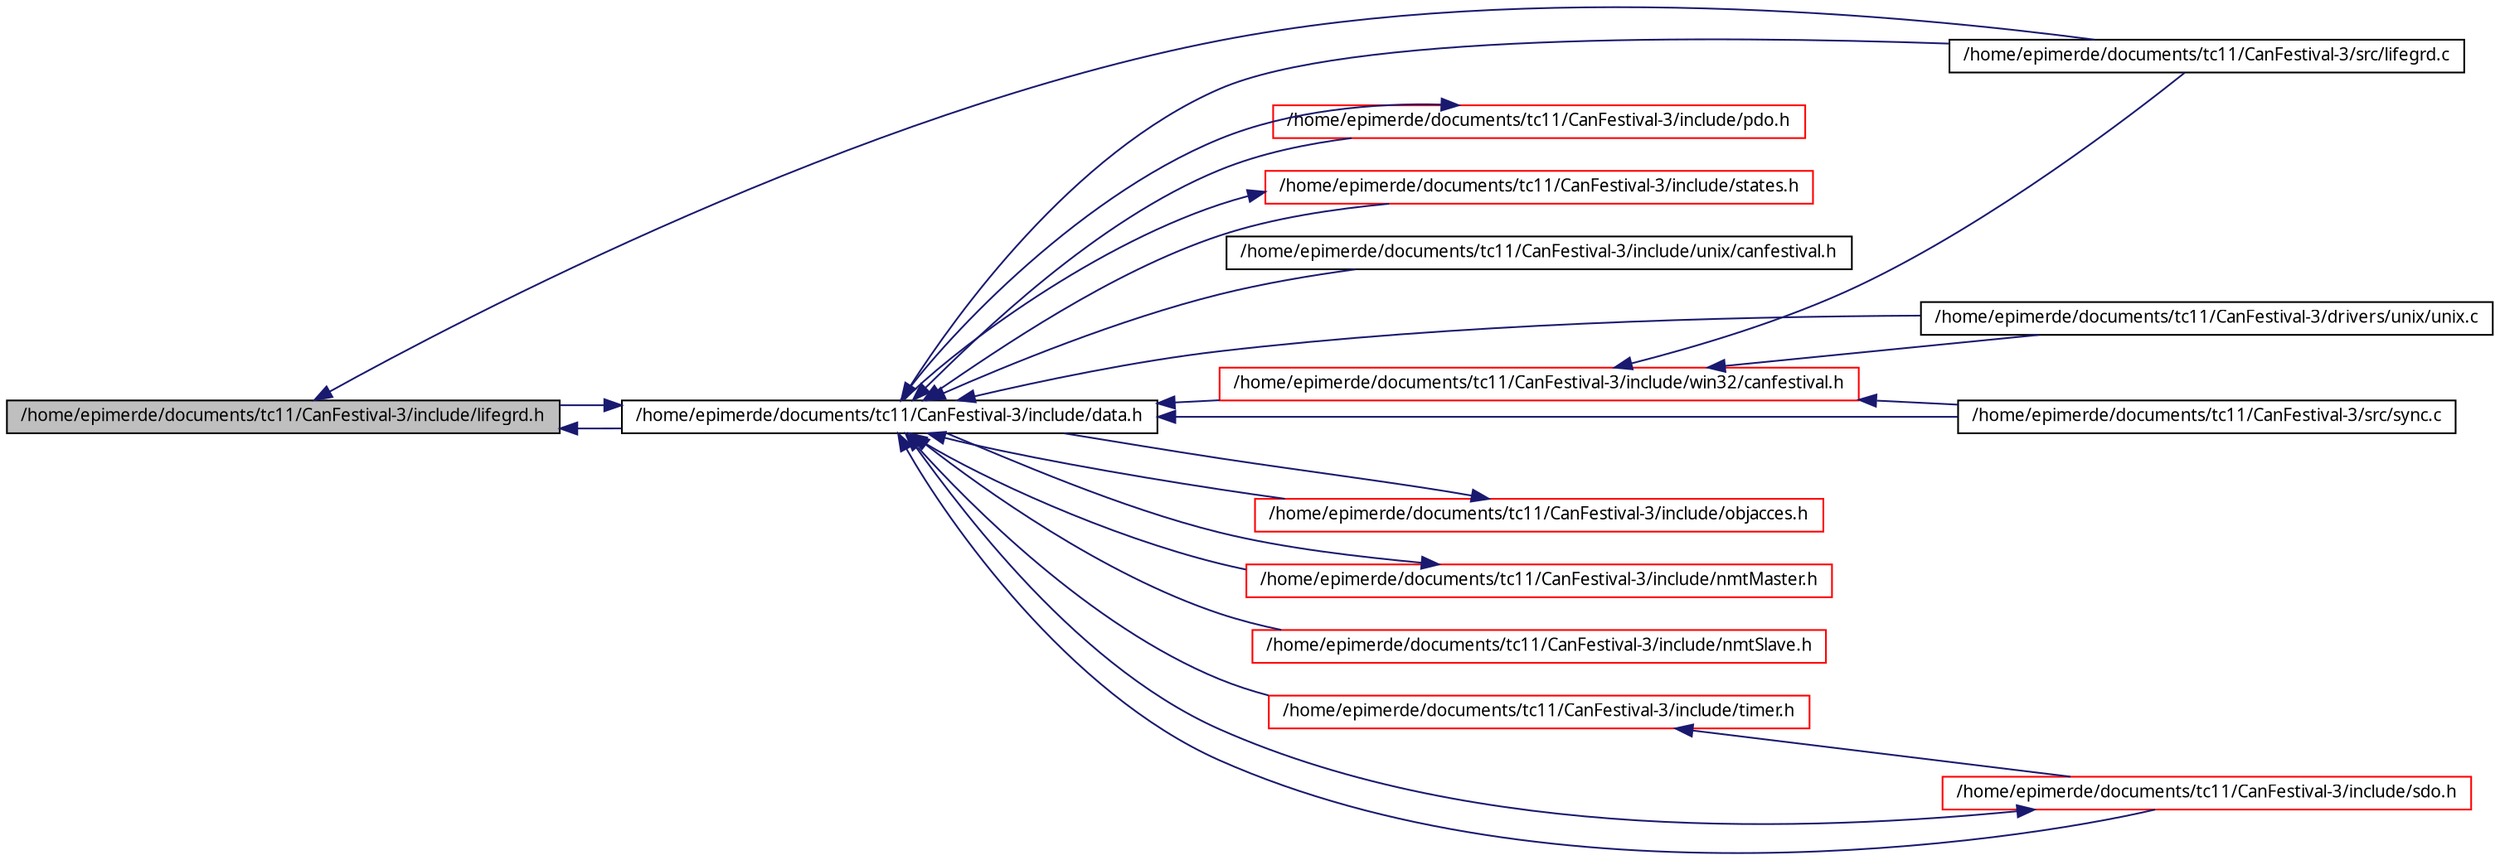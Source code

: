 digraph G
{
  edge [fontname="FreeSans.ttf",fontsize=10,labelfontname="FreeSans.ttf",labelfontsize=10];
  node [fontname="FreeSans.ttf",fontsize=10,shape=record];
  rankdir=LR;
  Node1 [label="/home/epimerde/documents/tc11/CanFestival-3/include/lifegrd.h",height=0.2,width=0.4,color="black", fillcolor="grey75", style="filled" fontcolor="black"];
  Node1 -> Node2 [dir=back,color="midnightblue",fontsize=10,style="solid",fontname="FreeSans.ttf"];
  Node2 [label="/home/epimerde/documents/tc11/CanFestival-3/src/lifegrd.c",height=0.2,width=0.4,color="black", fillcolor="white", style="filled",URL="$lifegrd_8c.html"];
  Node1 -> Node3 [dir=back,color="midnightblue",fontsize=10,style="solid",fontname="FreeSans.ttf"];
  Node3 [label="/home/epimerde/documents/tc11/CanFestival-3/include/data.h",height=0.2,width=0.4,color="black", fillcolor="white", style="filled",URL="$data_8h.html"];
  Node3 -> Node4 [dir=back,color="midnightblue",fontsize=10,style="solid",fontname="FreeSans.ttf"];
  Node4 [label="/home/epimerde/documents/tc11/CanFestival-3/drivers/unix/unix.c",height=0.2,width=0.4,color="black", fillcolor="white", style="filled",URL="$unix_8c.html"];
  Node3 -> Node2 [dir=back,color="midnightblue",fontsize=10,style="solid",fontname="FreeSans.ttf"];
  Node3 -> Node5 [dir=back,color="midnightblue",fontsize=10,style="solid",fontname="FreeSans.ttf"];
  Node5 [label="/home/epimerde/documents/tc11/CanFestival-3/src/sync.c",height=0.2,width=0.4,color="black", fillcolor="white", style="filled",URL="$sync_8c.html"];
  Node3 -> Node6 [dir=back,color="midnightblue",fontsize=10,style="solid",fontname="FreeSans.ttf"];
  Node6 [label="/home/epimerde/documents/tc11/CanFestival-3/include/objacces.h",height=0.2,width=0.4,color="red", fillcolor="white", style="filled",URL="$objacces_8h.html"];
  Node6 -> Node3 [dir=back,color="midnightblue",fontsize=10,style="solid",fontname="FreeSans.ttf"];
  Node3 -> Node1 [dir=back,color="midnightblue",fontsize=10,style="solid",fontname="FreeSans.ttf"];
  Node3 -> Node7 [dir=back,color="midnightblue",fontsize=10,style="solid",fontname="FreeSans.ttf"];
  Node7 [label="/home/epimerde/documents/tc11/CanFestival-3/include/nmtMaster.h",height=0.2,width=0.4,color="red", fillcolor="white", style="filled",URL="$nmtMaster_8h.html"];
  Node7 -> Node3 [dir=back,color="midnightblue",fontsize=10,style="solid",fontname="FreeSans.ttf"];
  Node3 -> Node8 [dir=back,color="midnightblue",fontsize=10,style="solid",fontname="FreeSans.ttf"];
  Node8 [label="/home/epimerde/documents/tc11/CanFestival-3/include/nmtSlave.h",height=0.2,width=0.4,color="red", fillcolor="white", style="filled",URL="$nmtSlave_8h.html"];
  Node3 -> Node9 [dir=back,color="midnightblue",fontsize=10,style="solid",fontname="FreeSans.ttf"];
  Node9 [label="/home/epimerde/documents/tc11/CanFestival-3/include/timer.h",height=0.2,width=0.4,color="red", fillcolor="white", style="filled",URL="$timer_8h.html"];
  Node9 -> Node10 [dir=back,color="midnightblue",fontsize=10,style="solid",fontname="FreeSans.ttf"];
  Node10 [label="/home/epimerde/documents/tc11/CanFestival-3/include/sdo.h",height=0.2,width=0.4,color="red", fillcolor="white", style="filled",URL="$sdo_8h.html"];
  Node10 -> Node3 [dir=back,color="midnightblue",fontsize=10,style="solid",fontname="FreeSans.ttf"];
  Node3 -> Node10 [dir=back,color="midnightblue",fontsize=10,style="solid",fontname="FreeSans.ttf"];
  Node3 -> Node11 [dir=back,color="midnightblue",fontsize=10,style="solid",fontname="FreeSans.ttf"];
  Node11 [label="/home/epimerde/documents/tc11/CanFestival-3/include/pdo.h",height=0.2,width=0.4,color="red", fillcolor="white", style="filled",URL="$pdo_8h.html"];
  Node11 -> Node3 [dir=back,color="midnightblue",fontsize=10,style="solid",fontname="FreeSans.ttf"];
  Node3 -> Node12 [dir=back,color="midnightblue",fontsize=10,style="solid",fontname="FreeSans.ttf"];
  Node12 [label="/home/epimerde/documents/tc11/CanFestival-3/include/states.h",height=0.2,width=0.4,color="red", fillcolor="white", style="filled",URL="$states_8h.html"];
  Node12 -> Node3 [dir=back,color="midnightblue",fontsize=10,style="solid",fontname="FreeSans.ttf"];
  Node3 -> Node13 [dir=back,color="midnightblue",fontsize=10,style="solid",fontname="FreeSans.ttf"];
  Node13 [label="/home/epimerde/documents/tc11/CanFestival-3/include/unix/canfestival.h",height=0.2,width=0.4,color="black", fillcolor="white", style="filled",URL="$unix_2canfestival_8h.html"];
  Node3 -> Node14 [dir=back,color="midnightblue",fontsize=10,style="solid",fontname="FreeSans.ttf"];
  Node14 [label="/home/epimerde/documents/tc11/CanFestival-3/include/win32/canfestival.h",height=0.2,width=0.4,color="red", fillcolor="white", style="filled",URL="$win32_2canfestival_8h.html"];
  Node14 -> Node4 [dir=back,color="midnightblue",fontsize=10,style="solid",fontname="FreeSans.ttf"];
  Node14 -> Node2 [dir=back,color="midnightblue",fontsize=10,style="solid",fontname="FreeSans.ttf"];
  Node14 -> Node5 [dir=back,color="midnightblue",fontsize=10,style="solid",fontname="FreeSans.ttf"];
}
